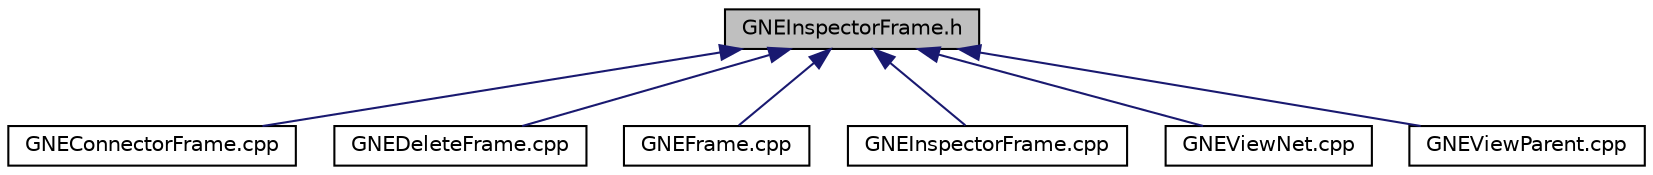 digraph "GNEInspectorFrame.h"
{
  edge [fontname="Helvetica",fontsize="10",labelfontname="Helvetica",labelfontsize="10"];
  node [fontname="Helvetica",fontsize="10",shape=record];
  Node58 [label="GNEInspectorFrame.h",height=0.2,width=0.4,color="black", fillcolor="grey75", style="filled", fontcolor="black"];
  Node58 -> Node59 [dir="back",color="midnightblue",fontsize="10",style="solid",fontname="Helvetica"];
  Node59 [label="GNEConnectorFrame.cpp",height=0.2,width=0.4,color="black", fillcolor="white", style="filled",URL="$d2/d0e/_g_n_e_connector_frame_8cpp.html"];
  Node58 -> Node60 [dir="back",color="midnightblue",fontsize="10",style="solid",fontname="Helvetica"];
  Node60 [label="GNEDeleteFrame.cpp",height=0.2,width=0.4,color="black", fillcolor="white", style="filled",URL="$d8/dcc/_g_n_e_delete_frame_8cpp.html"];
  Node58 -> Node61 [dir="back",color="midnightblue",fontsize="10",style="solid",fontname="Helvetica"];
  Node61 [label="GNEFrame.cpp",height=0.2,width=0.4,color="black", fillcolor="white", style="filled",URL="$da/df3/_g_n_e_frame_8cpp.html"];
  Node58 -> Node62 [dir="back",color="midnightblue",fontsize="10",style="solid",fontname="Helvetica"];
  Node62 [label="GNEInspectorFrame.cpp",height=0.2,width=0.4,color="black", fillcolor="white", style="filled",URL="$da/d65/_g_n_e_inspector_frame_8cpp.html"];
  Node58 -> Node63 [dir="back",color="midnightblue",fontsize="10",style="solid",fontname="Helvetica"];
  Node63 [label="GNEViewNet.cpp",height=0.2,width=0.4,color="black", fillcolor="white", style="filled",URL="$dc/de5/_g_n_e_view_net_8cpp.html"];
  Node58 -> Node64 [dir="back",color="midnightblue",fontsize="10",style="solid",fontname="Helvetica"];
  Node64 [label="GNEViewParent.cpp",height=0.2,width=0.4,color="black", fillcolor="white", style="filled",URL="$da/d40/_g_n_e_view_parent_8cpp.html"];
}
